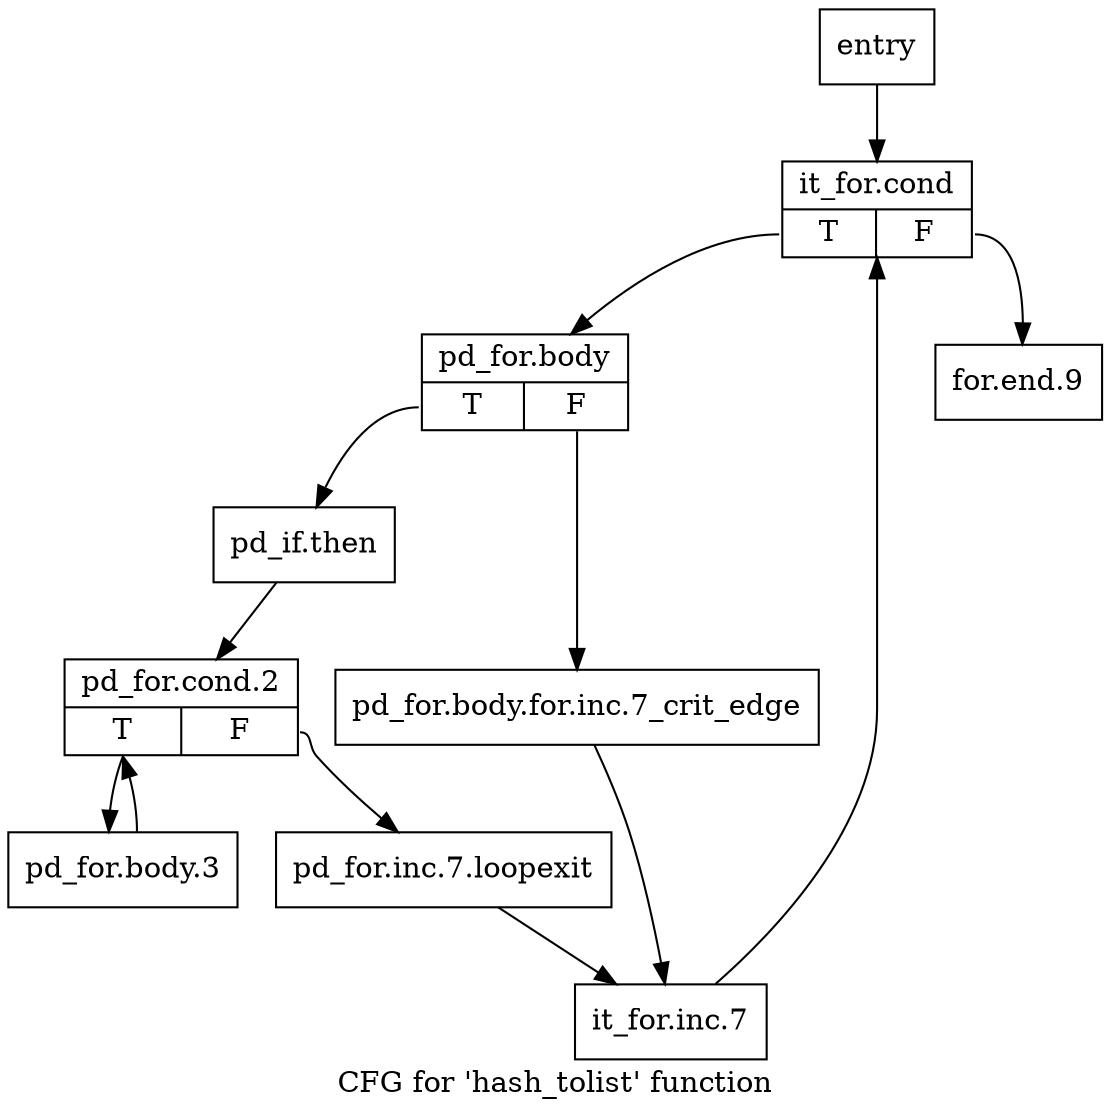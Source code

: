digraph "CFG for 'hash_tolist' function" {
	label="CFG for 'hash_tolist' function";

	Node0xe9ec90 [shape=record,label="{entry}"];
	Node0xe9ec90 -> Node0xe9ece0;
	Node0xe9ece0 [shape=record,label="{it_for.cond|{<s0>T|<s1>F}}"];
	Node0xe9ece0:s0 -> Node0xe9ed30;
	Node0xe9ece0:s1 -> Node0xe9ef60;
	Node0xe9ed30 [shape=record,label="{pd_for.body|{<s0>T|<s1>F}}"];
	Node0xe9ed30:s0 -> Node0xe9edd0;
	Node0xe9ed30:s1 -> Node0xe9ed80;
	Node0xe9ed80 [shape=record,label="{pd_for.body.for.inc.7_crit_edge}"];
	Node0xe9ed80 -> Node0xe9ef10;
	Node0xe9edd0 [shape=record,label="{pd_if.then}"];
	Node0xe9edd0 -> Node0xe9ee20;
	Node0xe9ee20 [shape=record,label="{pd_for.cond.2|{<s0>T|<s1>F}}"];
	Node0xe9ee20:s0 -> Node0xe9ee70;
	Node0xe9ee20:s1 -> Node0xe9eec0;
	Node0xe9ee70 [shape=record,label="{pd_for.body.3}"];
	Node0xe9ee70 -> Node0xe9ee20;
	Node0xe9eec0 [shape=record,label="{pd_for.inc.7.loopexit}"];
	Node0xe9eec0 -> Node0xe9ef10;
	Node0xe9ef10 [shape=record,label="{it_for.inc.7}"];
	Node0xe9ef10 -> Node0xe9ece0;
	Node0xe9ef60 [shape=record,label="{for.end.9}"];
}
